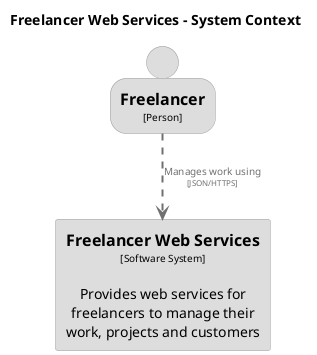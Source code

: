 @startuml
set separator none
title Freelancer Web Services - System Context

top to bottom direction

skinparam {
  arrowFontSize 10
  defaultTextAlignment center
  wrapWidth 200
  maxMessageSize 100
}

hide stereotype

skinparam person<<Freelancer>> {
  BackgroundColor #dddddd
  FontColor #000000
  BorderColor #9a9a9a
  shadowing false
}
skinparam rectangle<<FreelancerWebServices>> {
  BackgroundColor #dddddd
  FontColor #000000
  BorderColor #9a9a9a
  shadowing false
}

person "==Freelancer\n<size:10>[Person]</size>" <<Freelancer>> as Freelancer
rectangle "==Freelancer Web Services\n<size:10>[Software System]</size>\n\nProvides web services for freelancers to manage their work, projects and customers" <<FreelancerWebServices>> as FreelancerWebServices

Freelancer .[#707070,thickness=2].> FreelancerWebServices : "<color:#707070>Manages work using\n<color:#707070><size:8>[JSON/HTTPS]</size>"
@enduml